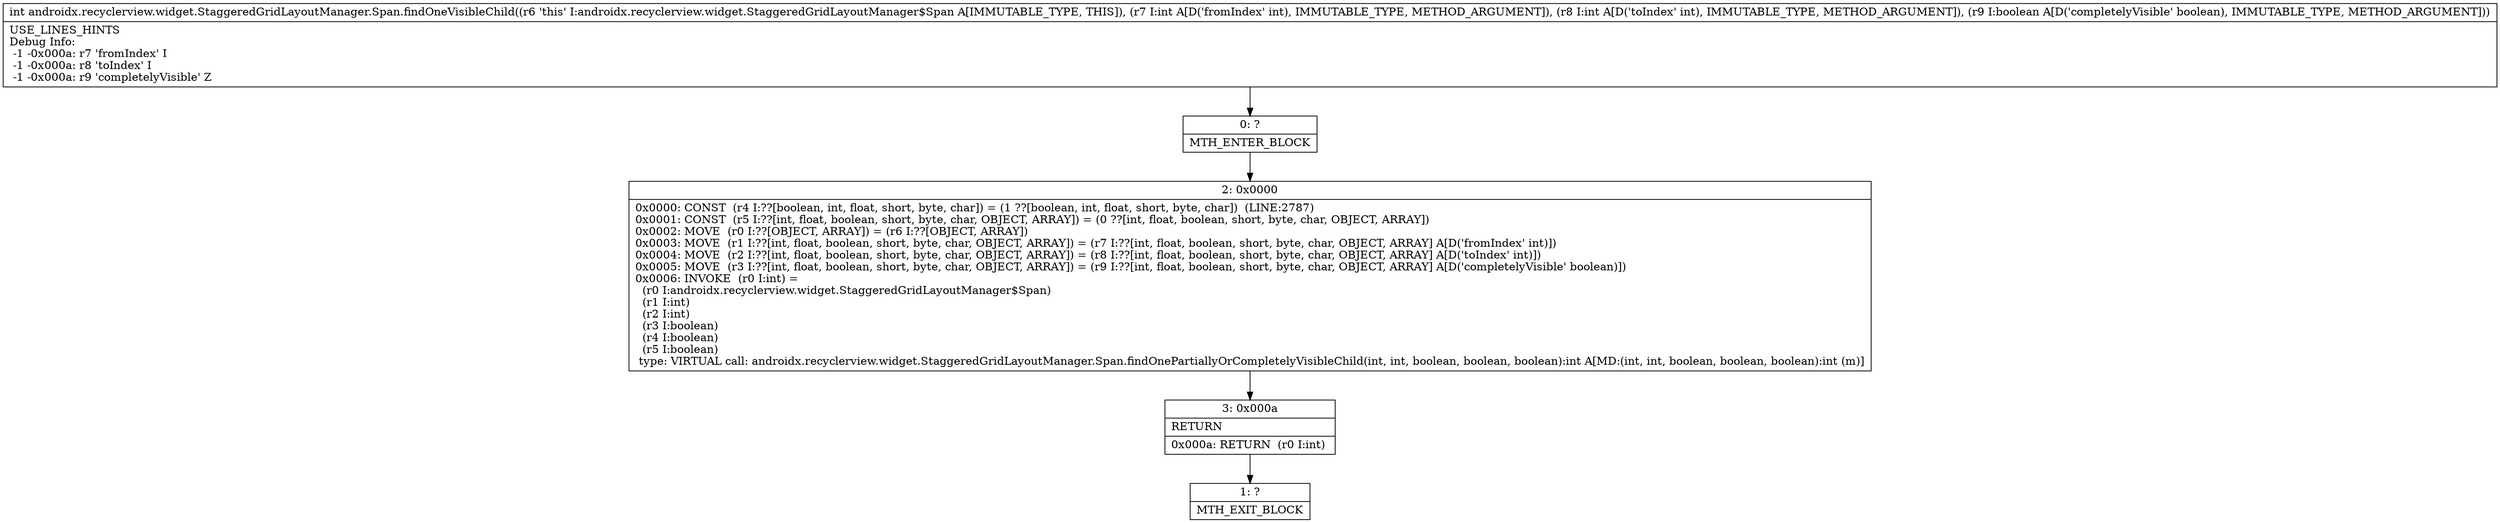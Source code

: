 digraph "CFG forandroidx.recyclerview.widget.StaggeredGridLayoutManager.Span.findOneVisibleChild(IIZ)I" {
Node_0 [shape=record,label="{0\:\ ?|MTH_ENTER_BLOCK\l}"];
Node_2 [shape=record,label="{2\:\ 0x0000|0x0000: CONST  (r4 I:??[boolean, int, float, short, byte, char]) = (1 ??[boolean, int, float, short, byte, char])  (LINE:2787)\l0x0001: CONST  (r5 I:??[int, float, boolean, short, byte, char, OBJECT, ARRAY]) = (0 ??[int, float, boolean, short, byte, char, OBJECT, ARRAY]) \l0x0002: MOVE  (r0 I:??[OBJECT, ARRAY]) = (r6 I:??[OBJECT, ARRAY]) \l0x0003: MOVE  (r1 I:??[int, float, boolean, short, byte, char, OBJECT, ARRAY]) = (r7 I:??[int, float, boolean, short, byte, char, OBJECT, ARRAY] A[D('fromIndex' int)]) \l0x0004: MOVE  (r2 I:??[int, float, boolean, short, byte, char, OBJECT, ARRAY]) = (r8 I:??[int, float, boolean, short, byte, char, OBJECT, ARRAY] A[D('toIndex' int)]) \l0x0005: MOVE  (r3 I:??[int, float, boolean, short, byte, char, OBJECT, ARRAY]) = (r9 I:??[int, float, boolean, short, byte, char, OBJECT, ARRAY] A[D('completelyVisible' boolean)]) \l0x0006: INVOKE  (r0 I:int) = \l  (r0 I:androidx.recyclerview.widget.StaggeredGridLayoutManager$Span)\l  (r1 I:int)\l  (r2 I:int)\l  (r3 I:boolean)\l  (r4 I:boolean)\l  (r5 I:boolean)\l type: VIRTUAL call: androidx.recyclerview.widget.StaggeredGridLayoutManager.Span.findOnePartiallyOrCompletelyVisibleChild(int, int, boolean, boolean, boolean):int A[MD:(int, int, boolean, boolean, boolean):int (m)]\l}"];
Node_3 [shape=record,label="{3\:\ 0x000a|RETURN\l|0x000a: RETURN  (r0 I:int) \l}"];
Node_1 [shape=record,label="{1\:\ ?|MTH_EXIT_BLOCK\l}"];
MethodNode[shape=record,label="{int androidx.recyclerview.widget.StaggeredGridLayoutManager.Span.findOneVisibleChild((r6 'this' I:androidx.recyclerview.widget.StaggeredGridLayoutManager$Span A[IMMUTABLE_TYPE, THIS]), (r7 I:int A[D('fromIndex' int), IMMUTABLE_TYPE, METHOD_ARGUMENT]), (r8 I:int A[D('toIndex' int), IMMUTABLE_TYPE, METHOD_ARGUMENT]), (r9 I:boolean A[D('completelyVisible' boolean), IMMUTABLE_TYPE, METHOD_ARGUMENT]))  | USE_LINES_HINTS\lDebug Info:\l  \-1 \-0x000a: r7 'fromIndex' I\l  \-1 \-0x000a: r8 'toIndex' I\l  \-1 \-0x000a: r9 'completelyVisible' Z\l}"];
MethodNode -> Node_0;Node_0 -> Node_2;
Node_2 -> Node_3;
Node_3 -> Node_1;
}

